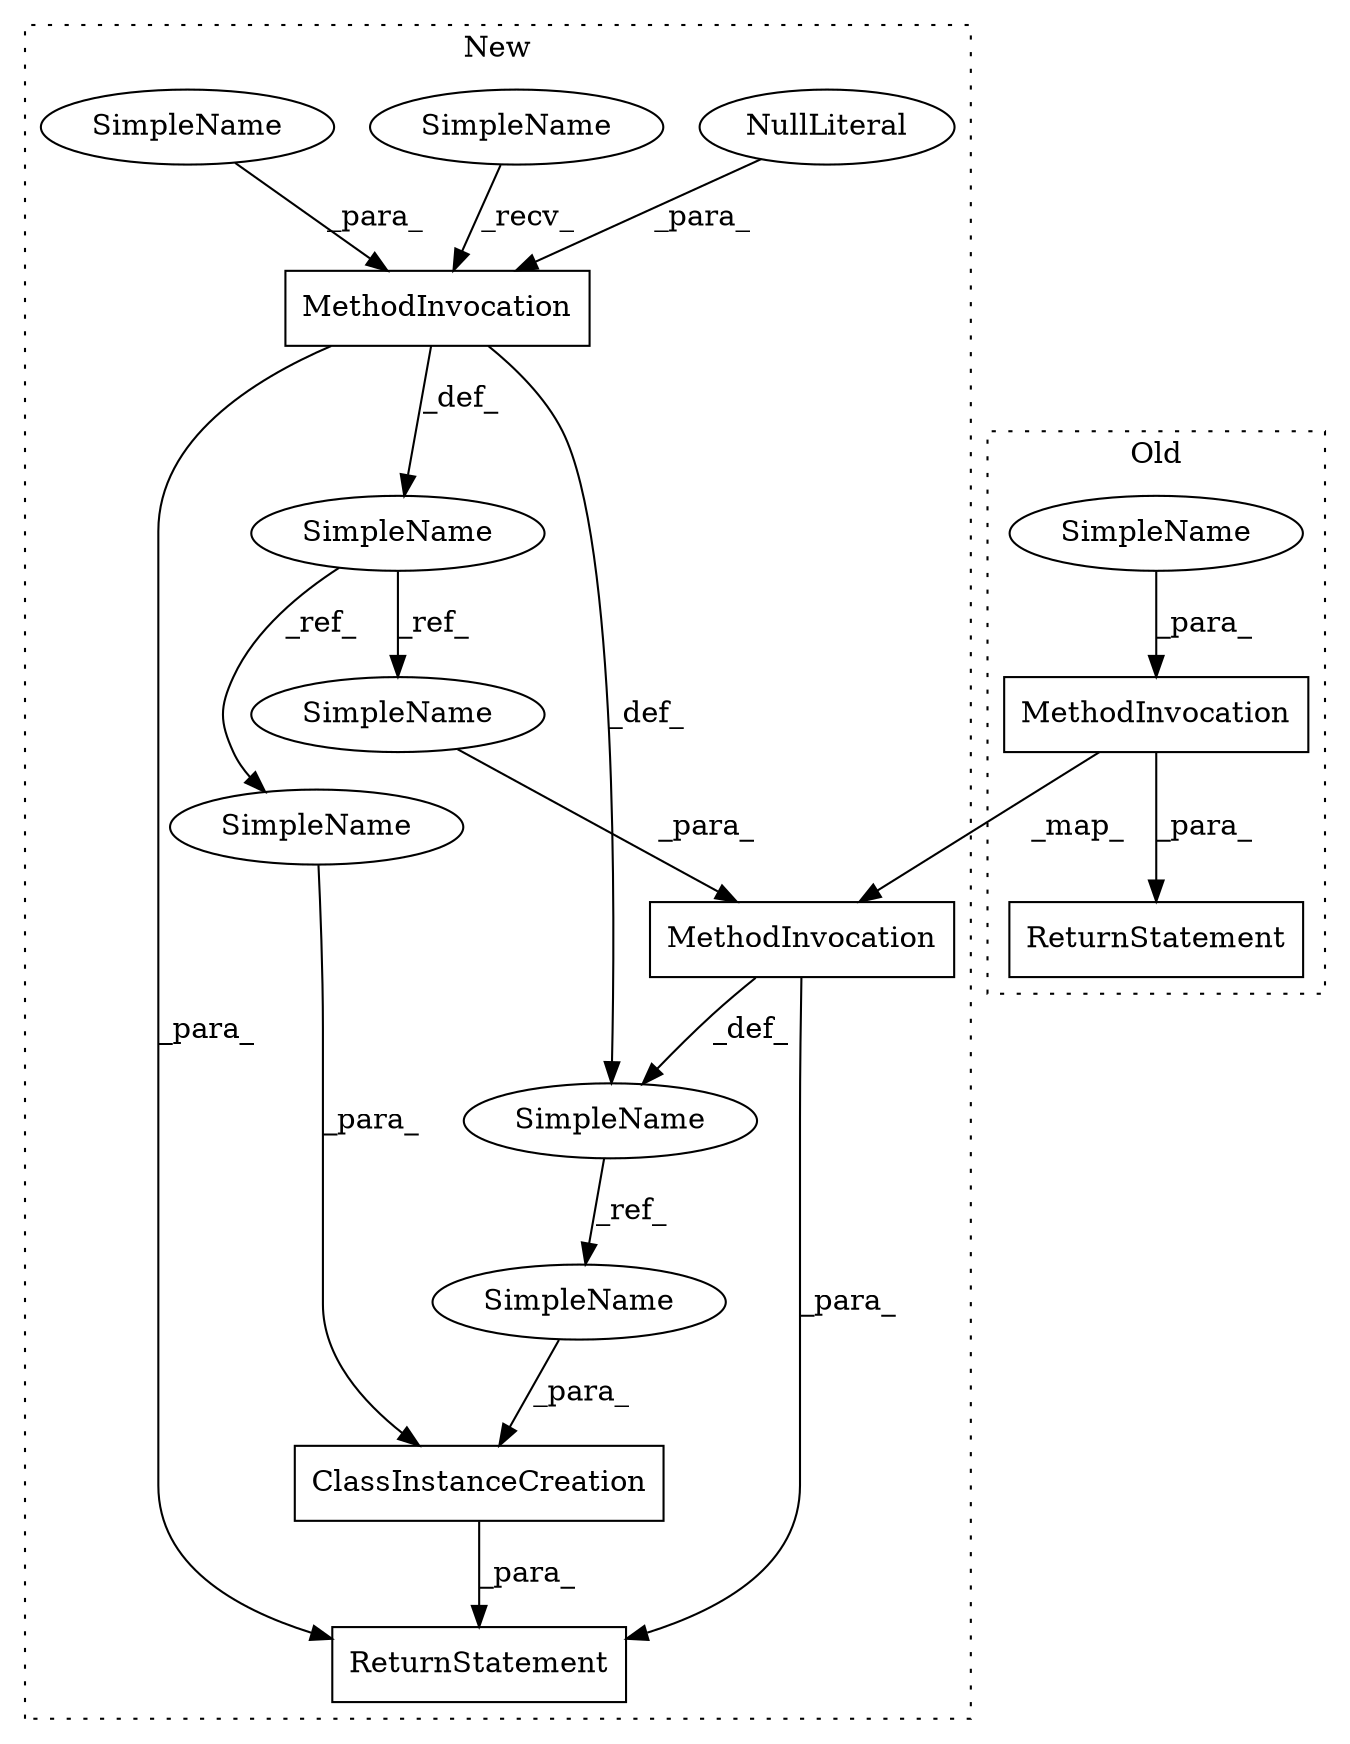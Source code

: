 digraph G {
subgraph cluster0 {
3 [label="MethodInvocation" a="32" s="16908,16976" l="34,1" shape="box"];
6 [label="ReturnStatement" a="41" s="16892" l="7" shape="box"];
12 [label="SimpleName" a="42" s="16942" l="7" shape="ellipse"];
label = "Old";
style="dotted";
}
subgraph cluster1 {
1 [label="ClassInstanceCreation" a="14" s="17724,17773" l="36,1" shape="box"];
2 [label="MethodInvocation" a="32" s="17654,17708" l="23,1" shape="box"];
4 [label="MethodInvocation" a="32" s="17587,17607" l="7,1" shape="box"];
5 [label="NullLiteral" a="33" s="17603" l="4" shape="ellipse"];
7 [label="ReturnStatement" a="41" s="17717" l="7" shape="box"];
8 [label="SimpleName" a="42" s="17760" l="4" shape="ellipse"];
9 [label="SimpleName" a="42" s="17677" l="4" shape="ellipse"];
10 [label="SimpleName" a="42" s="17566" l="20" shape="ellipse"];
11 [label="SimpleName" a="42" s="17624" l="7" shape="ellipse"];
13 [label="SimpleName" a="42" s="17766" l="7" shape="ellipse"];
14 [label="SimpleName" a="42" s="17548" l="4" shape="ellipse"];
15 [label="SimpleName" a="42" s="17594" l="7" shape="ellipse"];
label = "New";
style="dotted";
}
1 -> 7 [label="_para_"];
2 -> 11 [label="_def_"];
2 -> 7 [label="_para_"];
3 -> 2 [label="_map_"];
3 -> 6 [label="_para_"];
4 -> 7 [label="_para_"];
4 -> 11 [label="_def_"];
4 -> 14 [label="_def_"];
5 -> 4 [label="_para_"];
8 -> 1 [label="_para_"];
9 -> 2 [label="_para_"];
10 -> 4 [label="_recv_"];
11 -> 13 [label="_ref_"];
12 -> 3 [label="_para_"];
13 -> 1 [label="_para_"];
14 -> 9 [label="_ref_"];
14 -> 8 [label="_ref_"];
15 -> 4 [label="_para_"];
}